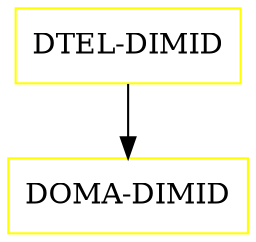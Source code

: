 digraph G {
  "DTEL-DIMID" [shape=box,color=yellow];
  "DOMA-DIMID" [shape=box,color=yellow,URL="./DOMA_DIMID.html"];
  "DTEL-DIMID" -> "DOMA-DIMID";
}
